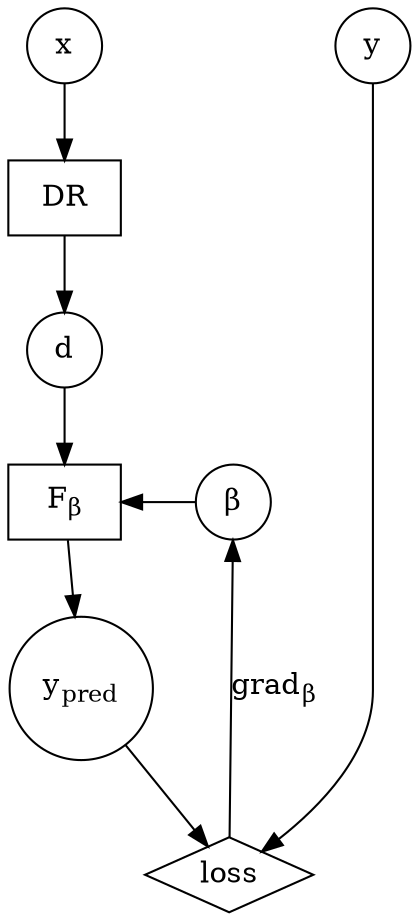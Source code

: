 digraph {
// rankdir = LR; //order things from left to right

x [shape=circle];
d [shape=circle];
y [shape=circle];
y_ [shape=circle, label=<y<SUB>pred</SUB>>];
F [shape=rectangle, label=<F<SUB>&beta;</SUB>>];
beta [shape=circle, label=<&beta;>];
E [shape=rectangle, label=DR];
loss [shape=diamond, label=loss];

x -> E -> d -> F -> y_;
y -> loss;
y_ -> loss;
beta -> F;
loss -> beta [label=<grad<SUB>&beta;</SUB>>];

{rank = same; x; y};
{rank = same; beta; F};

}
